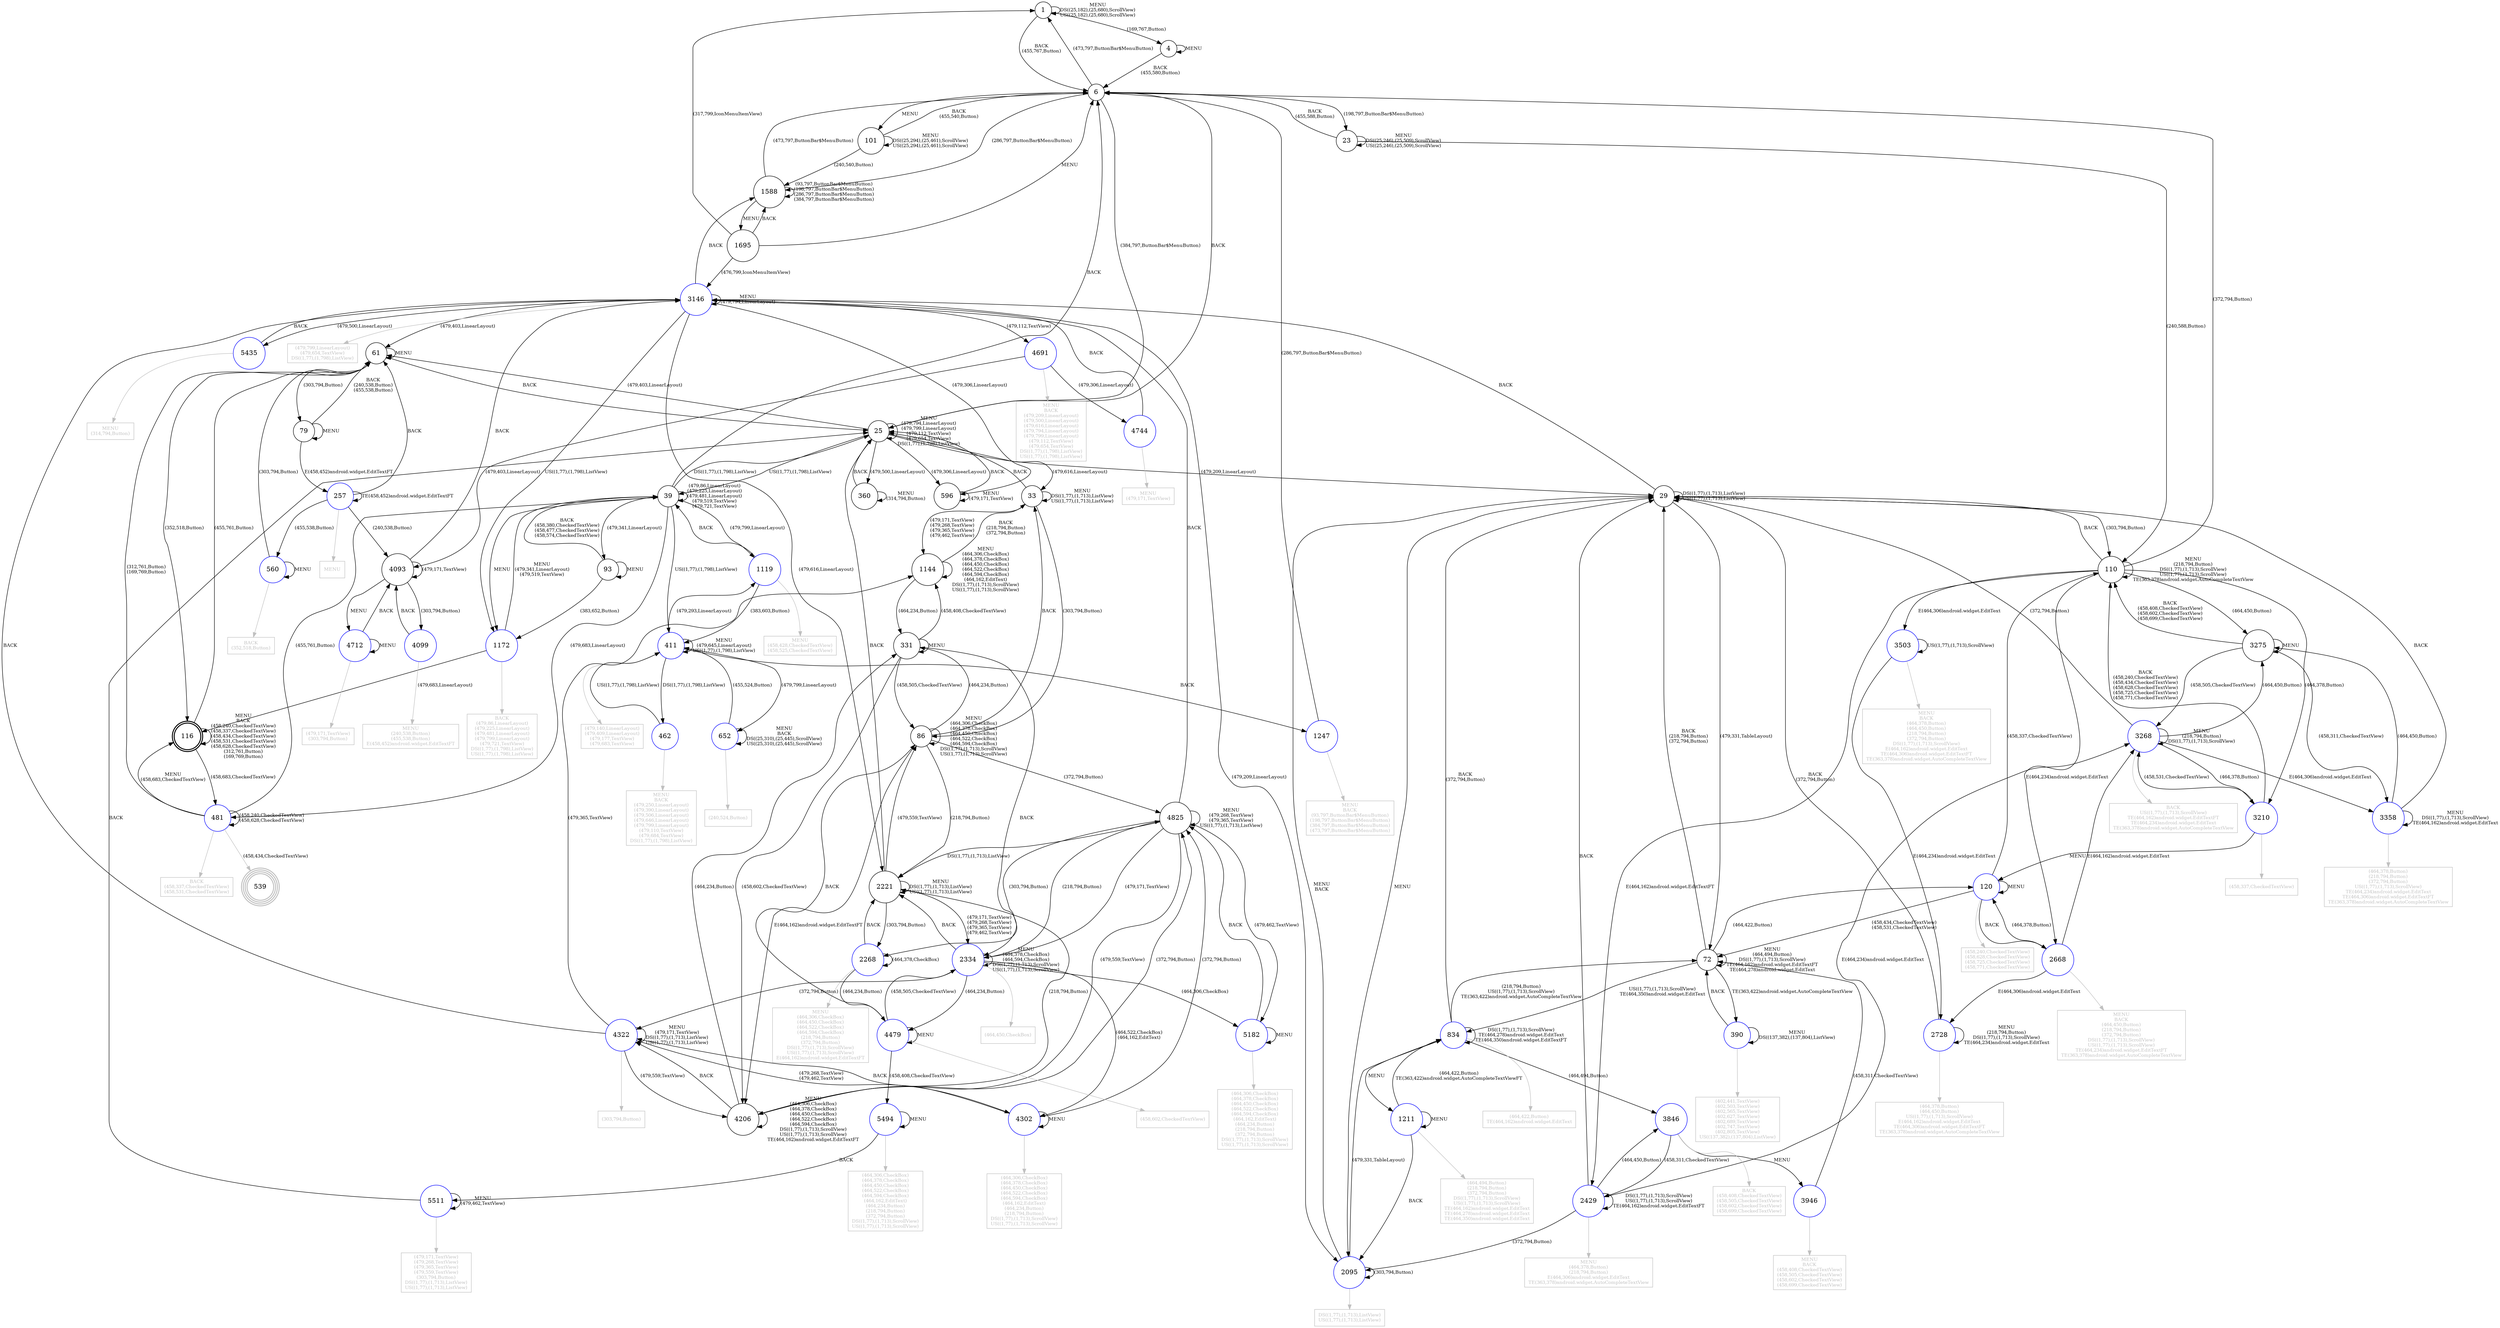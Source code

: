 digraph G {
1 -> 1 [label="MENU\nDS((25,182),(25,680),ScrollView)\nUS((25,182),(25,680),ScrollView)", color=black, fontsize=10];
1 -> 4 [label="(169,767,Button)", color=black, fontsize=10];
1 -> 6 [label="BACK\n(455,767,Button)", color=black, fontsize=10];
1[color=black, shape=circle];
6 -> 1 [label="(473,797,ButtonBar$MenuButton)", color=black, fontsize=10];
6 -> 23 [label="(198,797,ButtonBar$MenuButton)", color=black, fontsize=10];
6 -> 25 [label="(384,797,ButtonBar$MenuButton)", color=black, fontsize=10];
6 -> 101 [label="MENU", color=black, fontsize=10];
6 -> 1588 [label="(286,797,ButtonBar$MenuButton)", color=black, fontsize=10];
6[color=black, shape=circle];
4 -> 4 [label="MENU", color=black, fontsize=10];
4 -> 6 [label="BACK\n(455,580,Button)", color=black, fontsize=10];
4[color=black, shape=circle];
101 -> 6 [label="BACK\n(455,540,Button)", color=black, fontsize=10];
101 -> 101 [label="MENU\nDS((25,294),(25,461),ScrollView)\nUS((25,294),(25,461),ScrollView)", color=black, fontsize=10];
101 -> 1588 [label="(240,540,Button)", color=black, fontsize=10];
101[color=black, shape=circle];
23 -> 6 [label="BACK\n(455,588,Button)", color=black, fontsize=10];
23 -> 23 [label="MENU\nDS((25,246),(25,509),ScrollView)\nUS((25,246),(25,509),ScrollView)", color=black, fontsize=10];
23 -> 110 [label="(240,588,Button)", color=black, fontsize=10];
23[color=black, shape=circle];
1588 -> 6 [label="(473,797,ButtonBar$MenuButton)", color=black, fontsize=10];
1588 -> 1588 [label="(93,797,ButtonBar$MenuButton)\n(198,797,ButtonBar$MenuButton)\n(286,797,ButtonBar$MenuButton)\n(384,797,ButtonBar$MenuButton)", color=black, fontsize=10];
1588 -> 1695 [label="MENU", color=black, fontsize=10];
1588[color=black, shape=circle];
25 -> 6 [label="BACK", color=black, fontsize=10];
25 -> 25 [label="MENU\n(479,794,LinearLayout)\n(479,799,LinearLayout)\n(479,112,TextView)\n(479,654,TextView)\nDS((1,77),(1,798),ListView)", color=black, fontsize=10];
25 -> 29 [label="(479,209,LinearLayout)", color=black, fontsize=10];
25 -> 33 [label="(479,616,LinearLayout)", color=black, fontsize=10];
25 -> 39 [label="US((1,77),(1,798),ListView)", color=black, fontsize=10];
25 -> 61 [label="(479,403,LinearLayout)", color=black, fontsize=10];
25 -> 360 [label="(479,500,LinearLayout)", color=black, fontsize=10];
25 -> 596 [label="(479,306,LinearLayout)", color=black, fontsize=10];
25[color=black, shape=circle];
110 -> 6 [label="(372,794,Button)", color=black, fontsize=10];
110 -> 29 [label="BACK", color=black, fontsize=10];
110 -> 110 [label="MENU\n(218,794,Button)\nDS((1,77),(1,713),ScrollView)\nUS((1,77),(1,713),ScrollView)\nTE(363,378)android.widget.AutoCompleteTextView", color=black, fontsize=10];
110 -> 2429 [label="E(464,162)android.widget.EditTextFT", color=black, fontsize=10];
110 -> 2668 [label="E(464,234)android.widget.EditText", color=black, fontsize=10];
110 -> 3210 [label="(464,378,Button)", color=black, fontsize=10];
110 -> 3275 [label="(464,450,Button)", color=black, fontsize=10];
110 -> 3503 [label="E(464,306)android.widget.EditText", color=black, fontsize=10];
110[color=black, shape=circle];
1695 -> 1 [label="(317,799,IconMenuItemView)", color=black, fontsize=10];
1695 -> 6 [label="MENU", color=black, fontsize=10];
1695 -> 1588 [label="BACK", color=black, fontsize=10];
1695 -> 3146 [label="(476,799,IconMenuItemView)", color=black, fontsize=10];
1695[color=black, shape=circle];
29 -> 29 [label="DS((1,77),(1,713),ListView)\nUS((1,77),(1,713),ListView)", color=black, fontsize=10];
29 -> 72 [label="(479,331,TableLayout)", color=black, fontsize=10];
29 -> 110 [label="(303,794,Button)", color=black, fontsize=10];
29 -> 2095 [label="MENU", color=black, fontsize=10];
29 -> 3146 [label="BACK", color=black, fontsize=10];
29[color=black, shape=circle];
596 -> 25 [label="BACK", color=black, fontsize=10];
596 -> 596 [label="MENU\n(479,171,TextView)", color=black, fontsize=10];
596[color=black, shape=circle];
61 -> 25 [label="BACK", color=black, fontsize=10];
61 -> 61 [label="MENU", color=black, fontsize=10];
61 -> 79 [label="(303,794,Button)", color=black, fontsize=10];
61 -> 116 [label="(352,518,Button)", color=black, fontsize=10];
61[color=black, shape=circle];
360 -> 25 [label="BACK", color=black, fontsize=10];
360 -> 360 [label="MENU\n(314,794,Button)", color=black, fontsize=10];
360[color=black, shape=circle];
33 -> 25 [label="BACK", color=black, fontsize=10];
33 -> 33 [label="MENU\nDS((1,77),(1,713),ListView)\nUS((1,77),(1,713),ListView)", color=black, fontsize=10];
33 -> 86 [label="(303,794,Button)", color=black, fontsize=10];
33 -> 1144 [label="(479,171,TextView)\n(479,268,TextView)\n(479,365,TextView)\n(479,462,TextView)", color=black, fontsize=10];
33[color=black, shape=circle];
39 -> 6 [label="BACK", color=black, fontsize=10];
39 -> 25 [label="DS((1,77),(1,798),ListView)", color=black, fontsize=10];
39 -> 39 [label="(479,86,LinearLayout)\n(479,225,LinearLayout)\n(479,481,LinearLayout)\n(479,519,TextView)\n(479,721,TextView)", color=black, fontsize=10];
39 -> 93 [label="(479,341,LinearLayout)", color=black, fontsize=10];
39 -> 411 [label="US((1,77),(1,798),ListView)", color=black, fontsize=10];
39 -> 481 [label="(479,683,LinearLayout)", color=black, fontsize=10];
39 -> 1119 [label="(479,799,LinearLayout)", color=black, fontsize=10];
39 -> 1172 [label="MENU", color=black, fontsize=10];
39[color=black, shape=circle];
3210 -> 110 [label="BACK\n(458,240,CheckedTextView)\n(458,434,CheckedTextView)\n(458,628,CheckedTextView)\n(458,725,CheckedTextView)\n(458,771,CheckedTextView)", color=black, fontsize=10];
3210 -> 120 [label="MENU", color=black, fontsize=10];
3210 -> 3268 [label="(458,531,CheckedTextView)", color=black, fontsize=10];
32101567834223 [label="(458,337,CheckedTextView)", fontsize=10, fontcolor=gray, color=gray, shape=rectangle];
3210 -> 32101567834223 [color=gray];
3210[color=blue, shape=circle];
3275 -> 110 [label="BACK\n(458,408,CheckedTextView)\n(458,602,CheckedTextView)\n(458,699,CheckedTextView)", color=black, fontsize=10];
3275 -> 3268 [label="(458,505,CheckedTextView)", color=black, fontsize=10];
3275 -> 3275 [label="MENU", color=black, fontsize=10];
3275 -> 3358 [label="(458,311,CheckedTextView)", color=black, fontsize=10];
3275[color=black, shape=circle];
2429 -> 29 [label="BACK", color=black, fontsize=10];
2429 -> 2095 [label="(372,794,Button)", color=black, fontsize=10];
2429 -> 2429 [label="DS((1,77),(1,713),ScrollView)\nUS((1,77),(1,713),ScrollView)\nTE(464,162)android.widget.EditTextFT", color=black, fontsize=10];
2429 -> 3268 [label="E(464,234)android.widget.EditText", color=black, fontsize=10];
2429 -> 3846 [label="(464,450,Button)", color=black, fontsize=10];
24291567834223 [label="MENU\n(464,378,Button)\n(218,794,Button)\nE(464,306)android.widget.EditText\nTE(363,378)android.widget.AutoCompleteTextView", fontsize=10, fontcolor=gray, color=gray, shape=rectangle];
2429 -> 24291567834223 [color=gray];
2429[color=blue, shape=circle];
2668 -> 120 [label="(464,378,Button)", color=black, fontsize=10];
2668 -> 2728 [label="E(464,306)android.widget.EditText", color=black, fontsize=10];
2668 -> 3268 [label="E(464,162)android.widget.EditText", color=black, fontsize=10];
26681567834223 [label="MENU\nBACK\n(464,450,Button)\n(218,794,Button)\n(372,794,Button)\nDS((1,77),(1,713),ScrollView)\nUS((1,77),(1,713),ScrollView)\nTE(464,234)android.widget.EditTextFT\nTE(363,378)android.widget.AutoCompleteTextView", fontsize=10, fontcolor=gray, color=gray, shape=rectangle];
2668 -> 26681567834223 [color=gray];
2668[color=blue, shape=circle];
3503 -> 2728 [label="E(464,234)android.widget.EditText", color=black, fontsize=10];
3503 -> 3503 [label="US((1,77),(1,713),ScrollView)", color=black, fontsize=10];
35031567834223 [label="MENU\nBACK\n(464,378,Button)\n(464,450,Button)\n(218,794,Button)\n(372,794,Button)\nDS((1,77),(1,713),ScrollView)\nE(464,162)android.widget.EditText\nTE(464,306)android.widget.EditTextFT\nTE(363,378)android.widget.AutoCompleteTextView", fontsize=10, fontcolor=gray, color=gray, shape=rectangle];
3503 -> 35031567834223 [color=gray];
3503[color=blue, shape=circle];
3146 -> 61 [label="(479,403,LinearLayout)", color=black, fontsize=10];
3146 -> 596 [label="(479,306,LinearLayout)", color=black, fontsize=10];
3146 -> 1172 [label="US((1,77),(1,798),ListView)", color=black, fontsize=10];
3146 -> 1588 [label="BACK", color=black, fontsize=10];
3146 -> 2095 [label="(479,209,LinearLayout)", color=black, fontsize=10];
3146 -> 2221 [label="(479,616,LinearLayout)", color=black, fontsize=10];
3146 -> 3146 [label="MENU\n(479,794,LinearLayout)", color=black, fontsize=10];
3146 -> 4691 [label="(479,112,TextView)", color=black, fontsize=10];
3146 -> 5435 [label="(479,500,LinearLayout)", color=black, fontsize=10];
31461567834223 [label="(479,799,LinearLayout)\n(479,654,TextView)\nDS((1,77),(1,798),ListView)", fontsize=10, fontcolor=gray, color=gray, shape=rectangle];
3146 -> 31461567834223 [color=gray];
3146[color=blue, shape=circle];
2095 -> 29 [label="MENU\nBACK", color=black, fontsize=10];
2095 -> 834 [label="(479,331,TableLayout)", color=black, fontsize=10];
2095 -> 2095 [label="(303,794,Button)", color=black, fontsize=10];
20951567834223 [label="DS((1,77),(1,713),ListView)\nUS((1,77),(1,713),ListView)", fontsize=10, fontcolor=gray, color=gray, shape=rectangle];
2095 -> 20951567834223 [color=gray];
2095[color=blue, shape=circle];
72 -> 29 [label="BACK\n(218,794,Button)\n(372,794,Button)", color=black, fontsize=10];
72 -> 72 [label="MENU\n(464,494,Button)\nDS((1,77),(1,713),ScrollView)\nTE(464,162)android.widget.EditTextFT\nTE(464,278)android.widget.EditText", color=black, fontsize=10];
72 -> 120 [label="(464,422,Button)", color=black, fontsize=10];
72 -> 390 [label="TE(363,422)android.widget.AutoCompleteTextView", color=black, fontsize=10];
72 -> 834 [label="US((1,77),(1,713),ScrollView)\nTE(464,350)android.widget.EditText", color=black, fontsize=10];
72[color=black, shape=circle];
116 -> 61 [label="(455,761,Button)", color=black, fontsize=10];
116 -> 116 [label="MENU\nBACK\n(458,240,CheckedTextView)\n(458,337,CheckedTextView)\n(458,434,CheckedTextView)\n(458,531,CheckedTextView)\n(458,628,CheckedTextView)\n(312,761,Button)\n(169,769,Button)", color=black, fontsize=10];
116 -> 481 [label="(458,683,CheckedTextView)", color=black, fontsize=10];
116[color=black, shape=circle, style=bold, peripheries=2];
79 -> 61 [label="BACK\n(240,538,Button)\n(455,538,Button)", color=black, fontsize=10];
79 -> 79 [label="MENU", color=black, fontsize=10];
79 -> 257 [label="E(458,452)android.widget.EditTextFT", color=black, fontsize=10];
79[color=black, shape=circle];
1144 -> 33 [label="BACK\n(218,794,Button)\n(372,794,Button)", color=black, fontsize=10];
1144 -> 331 [label="(464,234,Button)", color=black, fontsize=10];
1144 -> 1144 [label="MENU\n(464,306,CheckBox)\n(464,378,CheckBox)\n(464,450,CheckBox)\n(464,522,CheckBox)\n(464,594,CheckBox)\n(464,162,EditText)\nDS((1,77),(1,713),ScrollView)\nUS((1,77),(1,713),ScrollView)", color=black, fontsize=10];
1144[color=black, shape=circle];
86 -> 33 [label="BACK", color=black, fontsize=10];
86 -> 86 [label="MENU\n(464,306,CheckBox)\n(464,378,CheckBox)\n(464,450,CheckBox)\n(464,522,CheckBox)\n(464,594,CheckBox)\nDS((1,77),(1,713),ScrollView)\nUS((1,77),(1,713),ScrollView)", color=black, fontsize=10];
86 -> 331 [label="(464,234,Button)", color=black, fontsize=10];
86 -> 2221 [label="(218,794,Button)", color=black, fontsize=10];
86 -> 4206 [label="E(464,162)android.widget.EditTextFT", color=black, fontsize=10];
86 -> 4825 [label="(372,794,Button)", color=black, fontsize=10];
86[color=black, shape=circle];
1172 -> 39 [label="MENU\n(479,341,LinearLayout)\n(479,519,TextView)", color=black, fontsize=10];
1172 -> 116 [label="(479,683,LinearLayout)", color=black, fontsize=10];
11721567834223 [label="BACK\n(479,86,LinearLayout)\n(479,225,LinearLayout)\n(479,481,LinearLayout)\n(479,799,LinearLayout)\n(479,721,TextView)\nDS((1,77),(1,798),ListView)\nUS((1,77),(1,798),ListView)", fontsize=10, fontcolor=gray, color=gray, shape=rectangle];
1172 -> 11721567834223 [color=gray];
1172[color=blue, shape=circle];
93 -> 39 [label="BACK\n(458,380,CheckedTextView)\n(458,477,CheckedTextView)\n(458,574,CheckedTextView)", color=black, fontsize=10];
93 -> 93 [label="MENU", color=black, fontsize=10];
93 -> 1172 [label="(383,652,Button)", color=black, fontsize=10];
93[color=black, shape=circle];
481 -> 39 [label="(455,761,Button)", color=black, fontsize=10];
481 -> 61 [label="(312,761,Button)\n(169,769,Button)", color=black, fontsize=10];
481 -> 116 [label="MENU\n(458,683,CheckedTextView)", color=black, fontsize=10];
481 -> 481 [label="(458,240,CheckedTextView)\n(458,628,CheckedTextView)", color=black, fontsize=10];
481 -> 539 [label="(458,434,CheckedTextView)", color=gray, fontsize=10];
4811567834223 [label="BACK\n(458,337,CheckedTextView)\n(458,531,CheckedTextView)", fontsize=10, fontcolor=gray, color=gray, shape=rectangle];
481 -> 4811567834223 [color=gray];
481[color=blue, shape=circle];
1119 -> 39 [label="BACK", color=black, fontsize=10];
1119 -> 411 [label="(383,603,Button)", color=black, fontsize=10];
11191567834223 [label="MENU\n(458,428,CheckedTextView)\n(458,525,CheckedTextView)", fontsize=10, fontcolor=gray, color=gray, shape=rectangle];
1119 -> 11191567834223 [color=gray];
1119[color=blue, shape=circle];
411 -> 411 [label="MENU\n(479,645,LinearLayout)\nUS((1,77),(1,798),ListView)", color=black, fontsize=10];
411 -> 462 [label="DS((1,77),(1,798),ListView)", color=black, fontsize=10];
411 -> 652 [label="(479,799,LinearLayout)", color=black, fontsize=10];
411 -> 1119 [label="(479,293,LinearLayout)", color=black, fontsize=10];
411 -> 1247 [label="BACK", color=black, fontsize=10];
4111567834223 [label="(479,140,LinearLayout)\n(479,409,LinearLayout)\n(479,177,TextView)\n(479,683,TextView)", fontsize=10, fontcolor=gray, color=gray, shape=rectangle];
411 -> 4111567834223 [color=gray];
411[color=blue, shape=circle];
120 -> 72 [label="(458,434,CheckedTextView)\n(458,531,CheckedTextView)", color=black, fontsize=10];
120 -> 110 [label="(458,337,CheckedTextView)", color=black, fontsize=10];
120 -> 120 [label="MENU", color=black, fontsize=10];
120 -> 2668 [label="BACK", color=black, fontsize=10];
1201567834223 [label="(458,240,CheckedTextView)\n(458,628,CheckedTextView)\n(458,725,CheckedTextView)\n(458,771,CheckedTextView)", fontsize=10, fontcolor=gray, color=gray, shape=rectangle];
120 -> 1201567834223 [color=gray];
120[color=blue, shape=circle];
3268 -> 29 [label="(372,794,Button)", color=black, fontsize=10];
3268 -> 3210 [label="(464,378,Button)", color=black, fontsize=10];
3268 -> 3268 [label="MENU\n(218,794,Button)\nDS((1,77),(1,713),ScrollView)", color=black, fontsize=10];
3268 -> 3275 [label="(464,450,Button)", color=black, fontsize=10];
3268 -> 3358 [label="E(464,306)android.widget.EditText", color=black, fontsize=10];
32681567834223 [label="BACK\nUS((1,77),(1,713),ScrollView)\nTE(464,162)android.widget.EditTextFT\nTE(464,234)android.widget.EditText\nTE(363,378)android.widget.AutoCompleteTextView", fontsize=10, fontcolor=gray, color=gray, shape=rectangle];
3268 -> 32681567834223 [color=gray];
3268[color=blue, shape=circle];
3358 -> 29 [label="BACK", color=black, fontsize=10];
3358 -> 3275 [label="(464,450,Button)", color=black, fontsize=10];
3358 -> 3358 [label="MENU\nDS((1,77),(1,713),ScrollView)\nTE(464,162)android.widget.EditText", color=black, fontsize=10];
33581567834223 [label="(464,378,Button)\n(218,794,Button)\n(372,794,Button)\nUS((1,77),(1,713),ScrollView)\nTE(464,234)android.widget.EditText\nTE(464,306)android.widget.EditTextFT\nTE(363,378)android.widget.AutoCompleteTextView", fontsize=10, fontcolor=gray, color=gray, shape=rectangle];
3358 -> 33581567834223 [color=gray];
3358[color=blue, shape=circle];
3846 -> 2429 [label="(458,311,CheckedTextView)", color=black, fontsize=10];
3846 -> 3946 [label="MENU", color=black, fontsize=10];
38461567834223 [label="BACK\n(458,408,CheckedTextView)\n(458,505,CheckedTextView)\n(458,602,CheckedTextView)\n(458,699,CheckedTextView)", fontsize=10, fontcolor=gray, color=gray, shape=rectangle];
3846 -> 38461567834223 [color=gray];
3846[color=blue, shape=circle];
2728 -> 29 [label="BACK\n(372,794,Button)", color=black, fontsize=10];
2728 -> 2728 [label="MENU\n(218,794,Button)\nDS((1,77),(1,713),ScrollView)\nTE(464,234)android.widget.EditText", color=black, fontsize=10];
27281567834223 [label="(464,378,Button)\n(464,450,Button)\nUS((1,77),(1,713),ScrollView)\nE(464,162)android.widget.EditText\nTE(464,306)android.widget.EditTextFT\nTE(363,378)android.widget.AutoCompleteTextView", fontsize=10, fontcolor=gray, color=gray, shape=rectangle];
2728 -> 27281567834223 [color=gray];
2728[color=blue, shape=circle];
5435 -> 3146 [label="BACK", color=black, fontsize=10];
54351567834223 [label="MENU\n(314,794,Button)", fontsize=10, fontcolor=gray, color=gray, shape=rectangle];
5435 -> 54351567834223 [color=gray];
5435[color=blue, shape=circle];
2221 -> 25 [label="BACK", color=black, fontsize=10];
2221 -> 86 [label="(479,559,TextView)", color=black, fontsize=10];
2221 -> 2221 [label="MENU\nDS((1,77),(1,713),ListView)\nUS((1,77),(1,713),ListView)", color=black, fontsize=10];
2221 -> 2268 [label="(303,794,Button)", color=black, fontsize=10];
2221 -> 2334 [label="(479,171,TextView)\n(479,268,TextView)\n(479,365,TextView)\n(479,462,TextView)", color=black, fontsize=10];
2221[color=black, shape=circle];
4691 -> 4093 [label="(479,403,LinearLayout)", color=black, fontsize=10];
4691 -> 4744 [label="(479,306,LinearLayout)", color=black, fontsize=10];
46911567834223 [label="MENU\nBACK\n(479,209,LinearLayout)\n(479,500,LinearLayout)\n(479,616,LinearLayout)\n(479,794,LinearLayout)\n(479,799,LinearLayout)\n(479,112,TextView)\n(479,654,TextView)\nDS((1,77),(1,798),ListView)\nUS((1,77),(1,798),ListView)", fontsize=10, fontcolor=gray, color=gray, shape=rectangle];
4691 -> 46911567834223 [color=gray];
4691[color=blue, shape=circle];
834 -> 29 [label="BACK\n(372,794,Button)", color=black, fontsize=10];
834 -> 72 [label="(218,794,Button)\nUS((1,77),(1,713),ScrollView)\nTE(363,422)android.widget.AutoCompleteTextView", color=black, fontsize=10];
834 -> 834 [label="DS((1,77),(1,713),ScrollView)\nTE(464,278)android.widget.EditText\nTE(464,350)android.widget.EditTextFT", color=black, fontsize=10];
834 -> 1211 [label="MENU", color=black, fontsize=10];
834 -> 3846 [label="(464,494,Button)", color=black, fontsize=10];
8341567834223 [label="(464,422,Button)\nTE(464,162)android.widget.EditText", fontsize=10, fontcolor=gray, color=gray, shape=rectangle];
834 -> 8341567834223 [color=gray];
834[color=blue, shape=circle];
390 -> 72 [label="BACK", color=black, fontsize=10];
390 -> 390 [label="MENU\nDS((137,382),(137,804),ListView)", color=black, fontsize=10];
3901567834223 [label="(402,441,TextView)\n(402,503,TextView)\n(402,565,TextView)\n(402,627,TextView)\n(402,689,TextView)\n(402,747,TextView)\n(402,805,TextView)\nUS((137,382),(137,804),ListView)", fontsize=10, fontcolor=gray, color=gray, shape=rectangle];
390 -> 3901567834223 [color=gray];
390[color=blue, shape=circle];
257 -> 61 [label="BACK", color=black, fontsize=10];
257 -> 257 [label="TE(458,452)android.widget.EditTextFT", color=black, fontsize=10];
257 -> 560 [label="(455,538,Button)", color=black, fontsize=10];
257 -> 4093 [label="(240,538,Button)", color=black, fontsize=10];
2571567834223 [label="MENU", fontsize=10, fontcolor=gray, color=gray, shape=rectangle];
257 -> 2571567834223 [color=gray];
257[color=blue, shape=circle];
331 -> 86 [label="(458,505,CheckedTextView)", color=black, fontsize=10];
331 -> 331 [label="MENU", color=black, fontsize=10];
331 -> 1144 [label="(458,408,CheckedTextView)", color=black, fontsize=10];
331 -> 2334 [label="BACK", color=black, fontsize=10];
331 -> 4206 [label="(458,602,CheckedTextView)", color=black, fontsize=10];
331[color=black, shape=circle];
4825 -> 2221 [label="DS((1,77),(1,713),ListView)", color=black, fontsize=10];
4825 -> 2268 [label="(303,794,Button)", color=black, fontsize=10];
4825 -> 2334 [label="(479,171,TextView)", color=black, fontsize=10];
4825 -> 3146 [label="BACK", color=black, fontsize=10];
4825 -> 4206 [label="(479,559,TextView)", color=black, fontsize=10];
4825 -> 4825 [label="MENU\n(479,268,TextView)\n(479,365,TextView)\nUS((1,77),(1,713),ListView)", color=black, fontsize=10];
4825 -> 5182 [label="(479,462,TextView)", color=black, fontsize=10];
4825[color=black, shape=circle];
4206 -> 331 [label="(464,234,Button)", color=black, fontsize=10];
4206 -> 2221 [label="(218,794,Button)", color=black, fontsize=10];
4206 -> 4206 [label="MENU\n(464,306,CheckBox)\n(464,378,CheckBox)\n(464,450,CheckBox)\n(464,522,CheckBox)\n(464,594,CheckBox)\nDS((1,77),(1,713),ScrollView)\nUS((1,77),(1,713),ScrollView)\nTE(464,162)android.widget.EditTextFT", color=black, fontsize=10];
4206 -> 4322 [label="BACK", color=black, fontsize=10];
4206 -> 4825 [label="(372,794,Button)", color=black, fontsize=10];
4206[color=black, shape=circle];
539[color=gray, shape=circle, style=bold, peripheries=4];
1247 -> 6 [label="(286,797,ButtonBar$MenuButton)", color=black, fontsize=10];
12471567834223 [label="MENU\nBACK\n(93,797,ButtonBar$MenuButton)\n(198,797,ButtonBar$MenuButton)\n(384,797,ButtonBar$MenuButton)\n(473,797,ButtonBar$MenuButton)", fontsize=10, fontcolor=gray, color=gray, shape=rectangle];
1247 -> 12471567834223 [color=gray];
1247[color=blue, shape=circle];
652 -> 411 [label="(455,524,Button)", color=black, fontsize=10];
652 -> 652 [label="MENU\nBACK\nDS((25,310),(25,445),ScrollView)\nUS((25,310),(25,445),ScrollView)", color=black, fontsize=10];
6521567834223 [label="(240,524,Button)", fontsize=10, fontcolor=gray, color=gray, shape=rectangle];
652 -> 6521567834223 [color=gray];
652[color=blue, shape=circle];
462 -> 411 [label="US((1,77),(1,798),ListView)", color=black, fontsize=10];
4621567834223 [label="MENU\nBACK\n(479,250,LinearLayout)\n(479,390,LinearLayout)\n(479,506,LinearLayout)\n(479,646,LinearLayout)\n(479,799,LinearLayout)\n(479,110,TextView)\n(479,684,TextView)\nDS((1,77),(1,798),ListView)", fontsize=10, fontcolor=gray, color=gray, shape=rectangle];
462 -> 4621567834223 [color=gray];
462[color=blue, shape=circle];
3946 -> 72 [label="(458,311,CheckedTextView)", color=black, fontsize=10];
39461567834223 [label="MENU\nBACK\n(458,408,CheckedTextView)\n(458,505,CheckedTextView)\n(458,602,CheckedTextView)\n(458,699,CheckedTextView)", fontsize=10, fontcolor=gray, color=gray, shape=rectangle];
3946 -> 39461567834223 [color=gray];
3946[color=blue, shape=circle];
2334 -> 2221 [label="BACK", color=black, fontsize=10];
2334 -> 2334 [label="MENU\n(464,378,CheckBox)\n(464,594,CheckBox)\nDS((1,77),(1,713),ScrollView)\nUS((1,77),(1,713),ScrollView)", color=black, fontsize=10];
2334 -> 4302 [label="(464,522,CheckBox)\n(464,162,EditText)", color=black, fontsize=10];
2334 -> 4322 [label="(372,794,Button)", color=black, fontsize=10];
2334 -> 4479 [label="(464,234,Button)", color=black, fontsize=10];
2334 -> 4825 [label="(218,794,Button)", color=black, fontsize=10];
2334 -> 5182 [label="(464,306,CheckBox)", color=black, fontsize=10];
23341567834223 [label="(464,450,CheckBox)", fontsize=10, fontcolor=gray, color=gray, shape=rectangle];
2334 -> 23341567834223 [color=gray];
2334[color=blue, shape=circle];
2268 -> 2221 [label="BACK", color=black, fontsize=10];
2268 -> 2268 [label="(464,378,CheckBox)", color=black, fontsize=10];
2268 -> 4479 [label="(464,234,Button)", color=black, fontsize=10];
22681567834223 [label="MENU\n(464,306,CheckBox)\n(464,450,CheckBox)\n(464,522,CheckBox)\n(464,594,CheckBox)\n(218,794,Button)\n(372,794,Button)\nDS((1,77),(1,713),ScrollView)\nUS((1,77),(1,713),ScrollView)\nE(464,162)android.widget.EditTextFT", fontsize=10, fontcolor=gray, color=gray, shape=rectangle];
2268 -> 22681567834223 [color=gray];
2268[color=blue, shape=circle];
4744 -> 3146 [label="BACK", color=black, fontsize=10];
47441567834223 [label="MENU\n(479,171,TextView)", fontsize=10, fontcolor=gray, color=gray, shape=rectangle];
4744 -> 47441567834223 [color=gray];
4744[color=blue, shape=circle];
4093 -> 3146 [label="BACK", color=black, fontsize=10];
4093 -> 4093 [label="(479,171,TextView)", color=black, fontsize=10];
4093 -> 4099 [label="(303,794,Button)", color=black, fontsize=10];
4093 -> 4712 [label="MENU", color=black, fontsize=10];
4093[color=black, shape=circle];
1211 -> 834 [label="(464,422,Button)\nTE(363,422)android.widget.AutoCompleteTextViewFT", color=black, fontsize=10];
1211 -> 1211 [label="MENU", color=black, fontsize=10];
1211 -> 2095 [label="BACK", color=black, fontsize=10];
12111567834223 [label="(464,494,Button)\n(218,794,Button)\n(372,794,Button)\nDS((1,77),(1,713),ScrollView)\nUS((1,77),(1,713),ScrollView)\nTE(464,162)android.widget.EditText\nTE(464,278)android.widget.EditText\nTE(464,350)android.widget.EditText", fontsize=10, fontcolor=gray, color=gray, shape=rectangle];
1211 -> 12111567834223 [color=gray];
1211[color=blue, shape=circle];
560 -> 61 [label="(303,794,Button)", color=black, fontsize=10];
560 -> 560 [label="MENU", color=black, fontsize=10];
5601567834223 [label="BACK\n(352,518,Button)", fontsize=10, fontcolor=gray, color=gray, shape=rectangle];
560 -> 5601567834223 [color=gray];
560[color=blue, shape=circle];
5182 -> 4825 [label="BACK", color=black, fontsize=10];
5182 -> 5182 [label="MENU", color=black, fontsize=10];
51821567834223 [label="(464,306,CheckBox)\n(464,378,CheckBox)\n(464,450,CheckBox)\n(464,522,CheckBox)\n(464,594,CheckBox)\n(464,162,EditText)\n(464,234,Button)\n(218,794,Button)\n(372,794,Button)\nDS((1,77),(1,713),ScrollView)\nUS((1,77),(1,713),ScrollView)", fontsize=10, fontcolor=gray, color=gray, shape=rectangle];
5182 -> 51821567834223 [color=gray];
5182[color=blue, shape=circle];
4322 -> 1144 [label="(479,365,TextView)", color=black, fontsize=10];
4322 -> 3146 [label="BACK", color=black, fontsize=10];
4322 -> 4206 [label="(479,559,TextView)", color=black, fontsize=10];
4322 -> 4302 [label="(479,268,TextView)\n(479,462,TextView)", color=black, fontsize=10];
4322 -> 4322 [label="MENU\n(479,171,TextView)\nDS((1,77),(1,713),ListView)\nUS((1,77),(1,713),ListView)", color=black, fontsize=10];
43221567834223 [label="(303,794,Button)", fontsize=10, fontcolor=gray, color=gray, shape=rectangle];
4322 -> 43221567834223 [color=gray];
4322[color=blue, shape=circle];
4302 -> 4302 [label="MENU", color=black, fontsize=10];
4302 -> 4322 [label="BACK", color=black, fontsize=10];
4302 -> 4825 [label="(372,794,Button)", color=black, fontsize=10];
43021567834223 [label="(464,306,CheckBox)\n(464,378,CheckBox)\n(464,450,CheckBox)\n(464,522,CheckBox)\n(464,594,CheckBox)\n(464,162,EditText)\n(464,234,Button)\n(218,794,Button)\nDS((1,77),(1,713),ScrollView)\nUS((1,77),(1,713),ScrollView)", fontsize=10, fontcolor=gray, color=gray, shape=rectangle];
4302 -> 43021567834223 [color=gray];
4302[color=blue, shape=circle];
4479 -> 86 [label="BACK", color=black, fontsize=10];
4479 -> 2334 [label="(458,505,CheckedTextView)", color=black, fontsize=10];
4479 -> 4479 [label="MENU", color=black, fontsize=10];
4479 -> 5494 [label="(458,408,CheckedTextView)", color=black, fontsize=10];
44791567834223 [label="(458,602,CheckedTextView)", fontsize=10, fontcolor=gray, color=gray, shape=rectangle];
4479 -> 44791567834223 [color=gray];
4479[color=blue, shape=circle];
4712 -> 4093 [label="BACK", color=black, fontsize=10];
4712 -> 4712 [label="MENU", color=black, fontsize=10];
47121567834223 [label="(479,171,TextView)\n(303,794,Button)", fontsize=10, fontcolor=gray, color=gray, shape=rectangle];
4712 -> 47121567834223 [color=gray];
4712[color=blue, shape=circle];
4099 -> 4093 [label="BACK", color=black, fontsize=10];
40991567834223 [label="MENU\n(240,538,Button)\n(455,538,Button)\nE(458,452)android.widget.EditTextFT", fontsize=10, fontcolor=gray, color=gray, shape=rectangle];
4099 -> 40991567834223 [color=gray];
4099[color=blue, shape=circle];
5494 -> 5494 [label="MENU", color=black, fontsize=10];
5494 -> 5511 [label="BACK", color=black, fontsize=10];
54941567834223 [label="(464,306,CheckBox)\n(464,378,CheckBox)\n(464,450,CheckBox)\n(464,522,CheckBox)\n(464,594,CheckBox)\n(464,162,EditText)\n(464,234,Button)\n(218,794,Button)\n(372,794,Button)\nDS((1,77),(1,713),ScrollView)\nUS((1,77),(1,713),ScrollView)", fontsize=10, fontcolor=gray, color=gray, shape=rectangle];
5494 -> 54941567834223 [color=gray];
5494[color=blue, shape=circle];
5511 -> 25 [label="BACK", color=black, fontsize=10];
5511 -> 5511 [label="MENU\n(479,462,TextView)", color=black, fontsize=10];
55111567834223 [label="(479,171,TextView)\n(479,268,TextView)\n(479,365,TextView)\n(479,559,TextView)\n(303,794,Button)\nDS((1,77),(1,713),ListView)\nUS((1,77),(1,713),ListView)", fontsize=10, fontcolor=gray, color=gray, shape=rectangle];
5511 -> 55111567834223 [color=gray];
5511[color=blue, shape=circle];

}